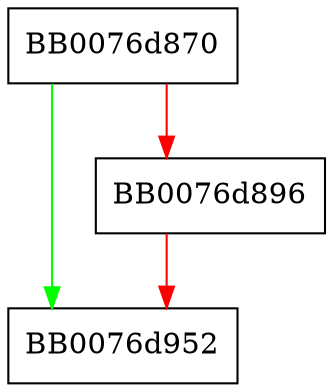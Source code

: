 digraph rc4_hmac_md5_init_key {
  node [shape="box"];
  graph [splines=ortho];
  BB0076d870 -> BB0076d952 [color="green"];
  BB0076d870 -> BB0076d896 [color="red"];
  BB0076d896 -> BB0076d952 [color="red"];
}